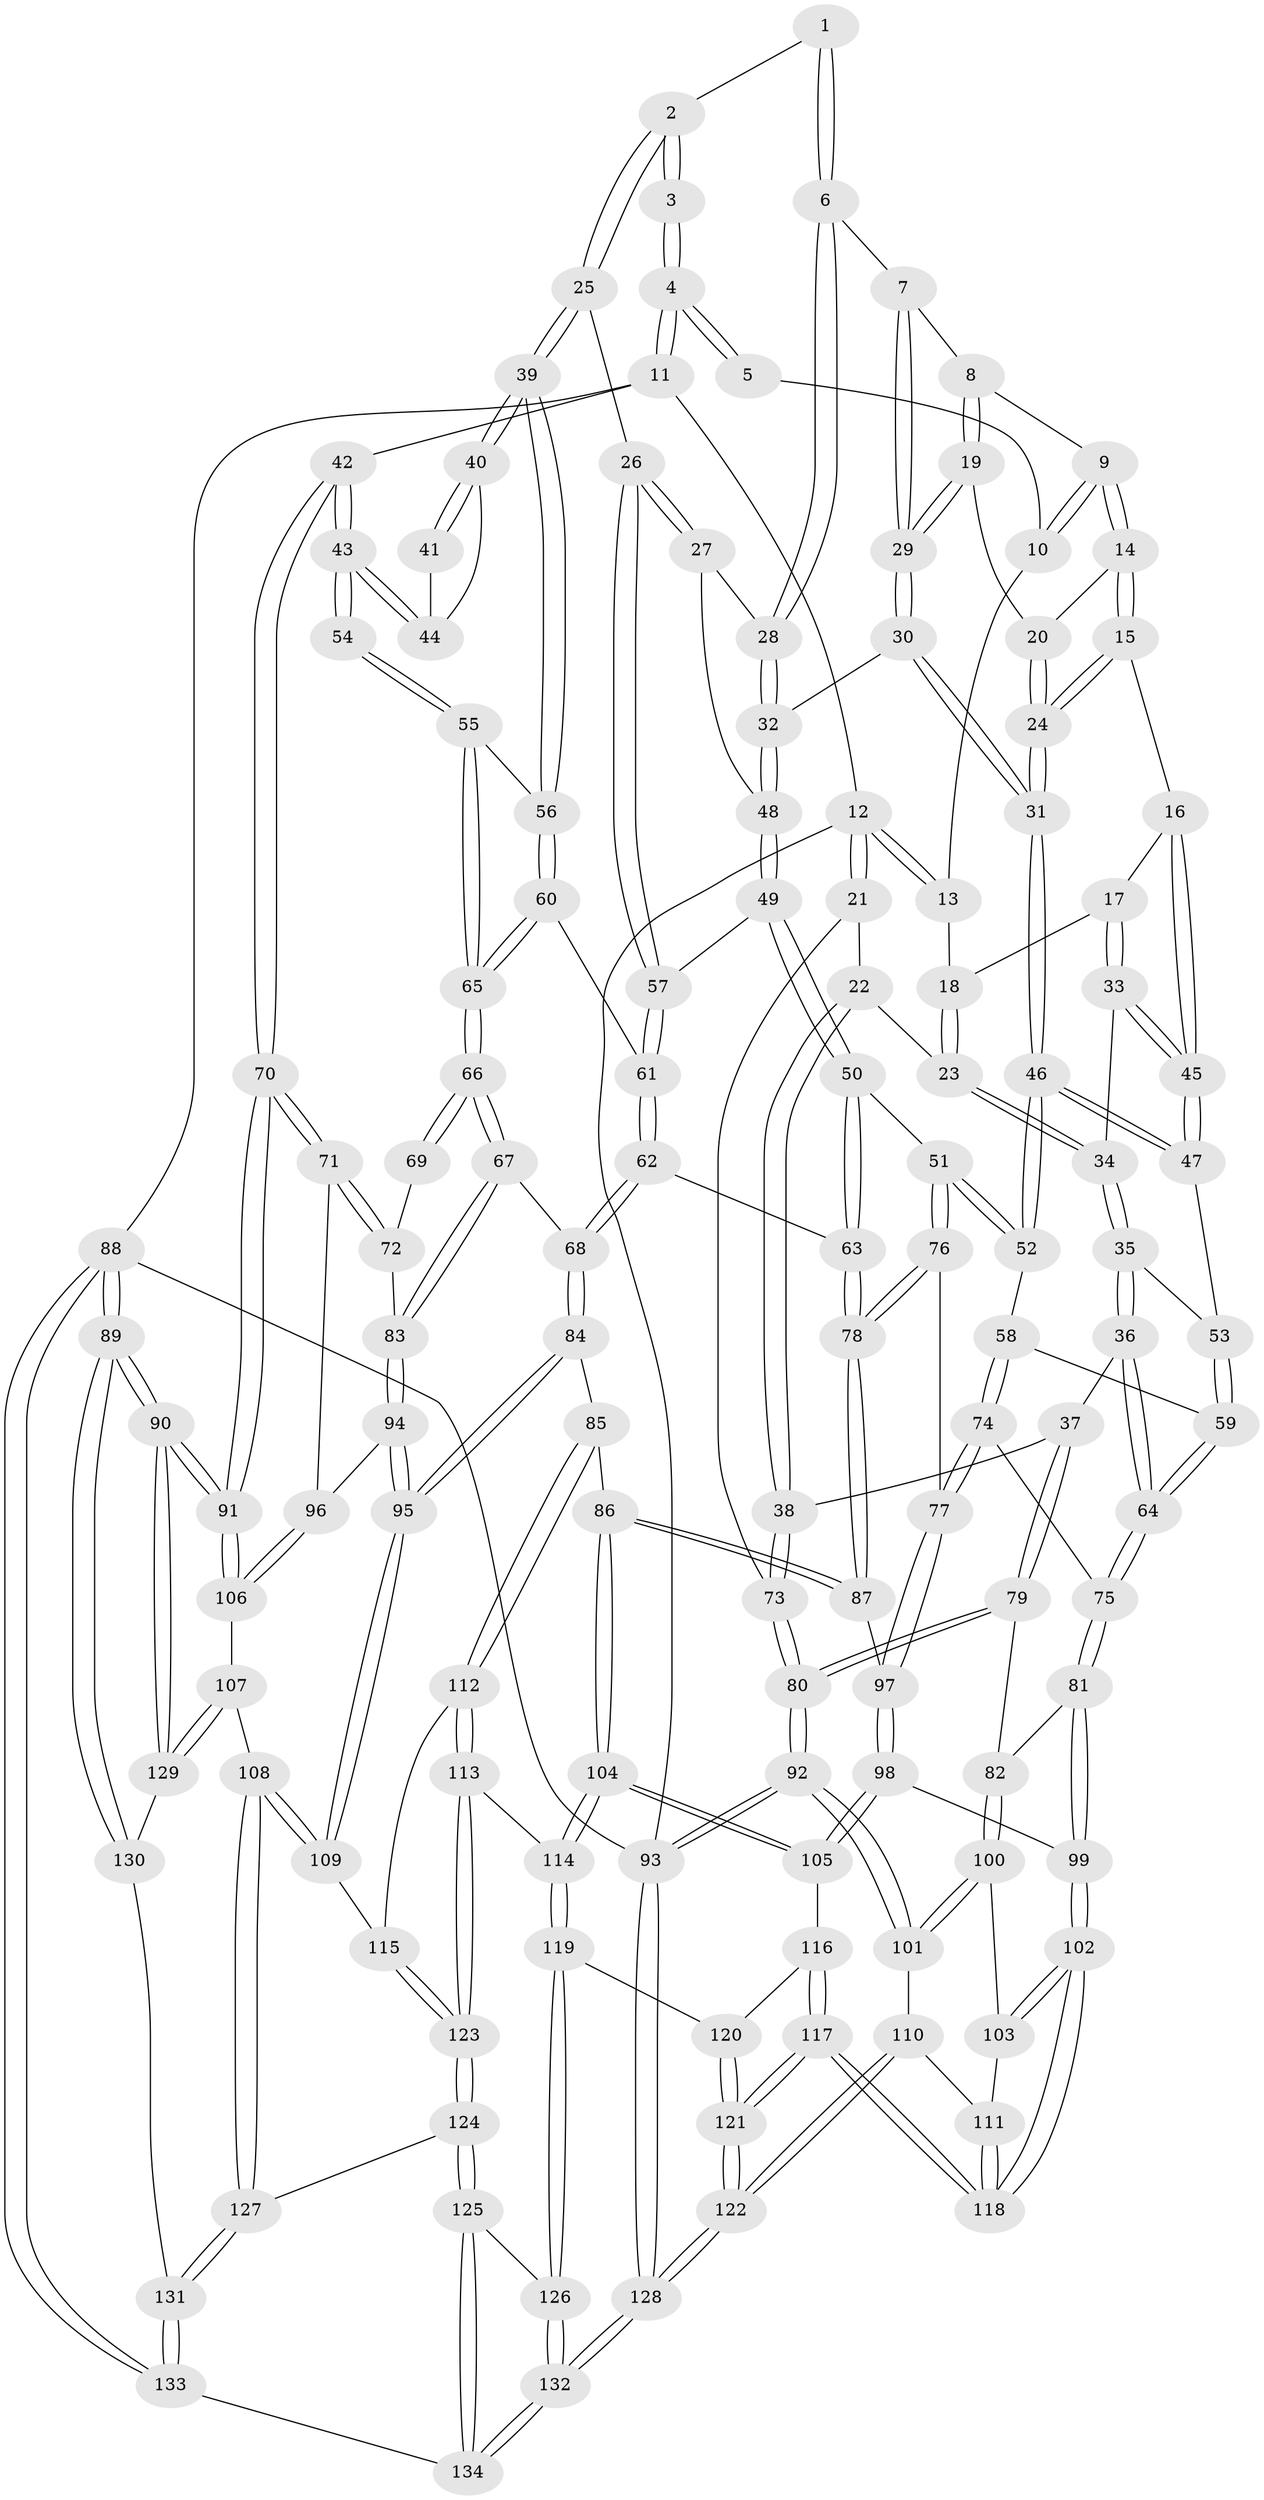 // coarse degree distribution, {2: 0.1595744680851064, 3: 0.6595744680851063, 5: 0.10638297872340426, 4: 0.06382978723404255, 6: 0.010638297872340425}
// Generated by graph-tools (version 1.1) at 2025/54/03/04/25 22:54:23]
// undirected, 134 vertices, 332 edges
graph export_dot {
  node [color=gray90,style=filled];
  1 [pos="+0.6735860719407465+0"];
  2 [pos="+0.7530591940021243+0.08073505584342733"];
  3 [pos="+1+0"];
  4 [pos="+1+0"];
  5 [pos="+0.6711358082976973+0"];
  6 [pos="+0.6003088435769323+0.09153248652194382"];
  7 [pos="+0.5585415496603082+0.082818618328136"];
  8 [pos="+0.47123504455849874+0"];
  9 [pos="+0.4520478082375968+0"];
  10 [pos="+0.3932474115035947+0"];
  11 [pos="+1+0"];
  12 [pos="+0+0"];
  13 [pos="+0.2176844518779899+0"];
  14 [pos="+0.4136071462824903+0.09379454361114568"];
  15 [pos="+0.36074870140356885+0.14638504909072433"];
  16 [pos="+0.3437743544736026+0.14501466109682137"];
  17 [pos="+0.24513805223666263+0.06168183349166461"];
  18 [pos="+0.21666328336923127+0"];
  19 [pos="+0.4790455169429863+0.13635407419435025"];
  20 [pos="+0.46148499149885747+0.12671551854455126"];
  21 [pos="+0+0"];
  22 [pos="+0.06458293772203695+0.12387961461837035"];
  23 [pos="+0.0732206274917965+0.12279754166634442"];
  24 [pos="+0.3943454860495578+0.18091713146002347"];
  25 [pos="+0.7644905930880216+0.1919595652478049"];
  26 [pos="+0.7473168354586428+0.19421091091412815"];
  27 [pos="+0.6474339188774338+0.14577571959012275"];
  28 [pos="+0.6252034662282063+0.1280174294759891"];
  29 [pos="+0.49309617425992297+0.14990857005812377"];
  30 [pos="+0.4904637497647095+0.17837014767056153"];
  31 [pos="+0.41478860317071714+0.2039077674579119"];
  32 [pos="+0.5183465304452675+0.20368679779291912"];
  33 [pos="+0.18659812445491894+0.1571917414178361"];
  34 [pos="+0.1648254395594242+0.17733232510951855"];
  35 [pos="+0.14508810177184317+0.27482957949772635"];
  36 [pos="+0.0895429759319578+0.33587766430301824"];
  37 [pos="+0.08870129774444567+0.3358825552376247"];
  38 [pos="+0+0.31403291542069145"];
  39 [pos="+0.7759917397946536+0.19607521078347723"];
  40 [pos="+0.8012554321008207+0.18321000841780044"];
  41 [pos="+0.9361431519338841+0.04703114994719271"];
  42 [pos="+1+0.29562376021656434"];
  43 [pos="+1+0.2928510144918753"];
  44 [pos="+0.9780690940307954+0.21293423538463718"];
  45 [pos="+0.30034227509153477+0.22477984923284142"];
  46 [pos="+0.40616804061854805+0.31729183528013605"];
  47 [pos="+0.2994265778964312+0.25199404984891605"];
  48 [pos="+0.539491950298137+0.2602911987123903"];
  49 [pos="+0.5417062863413846+0.28800106545740006"];
  50 [pos="+0.4890441066008136+0.35813858154926687"];
  51 [pos="+0.4853979684789286+0.35826766893317713"];
  52 [pos="+0.4103160029796084+0.3263416402474422"];
  53 [pos="+0.24966071487630273+0.2804375085315169"];
  54 [pos="+1+0.30412720020387723"];
  55 [pos="+1+0.30546891660086"];
  56 [pos="+0.7877265997450179+0.22233726087031958"];
  57 [pos="+0.6647420013730464+0.27567857115717276"];
  58 [pos="+0.3243254460095989+0.3872208545011887"];
  59 [pos="+0.2842904632658397+0.3568813109879496"];
  60 [pos="+0.8207587856842063+0.3361012615978563"];
  61 [pos="+0.6648607547802937+0.3578740565365186"];
  62 [pos="+0.6462442465141507+0.4478641310723615"];
  63 [pos="+0.5198568302028804+0.38645048918662755"];
  64 [pos="+0.12382536282034733+0.37484246154754614"];
  65 [pos="+0.8263109411311018+0.34962687801420983"];
  66 [pos="+0.81820711682064+0.4598862640790035"];
  67 [pos="+0.8143333872745799+0.4710797636634085"];
  68 [pos="+0.6676045127625577+0.47781269921622627"];
  69 [pos="+0.9583756184410116+0.4044402839227069"];
  70 [pos="+1+0.5250063680360884"];
  71 [pos="+1+0.5310384274559445"];
  72 [pos="+0.9890418381419095+0.48712623464449756"];
  73 [pos="+0+0.31728005302326134"];
  74 [pos="+0.2834572792300547+0.4985069399845353"];
  75 [pos="+0.20114718801334325+0.5043655718796829"];
  76 [pos="+0.4395745435922451+0.44799284659895056"];
  77 [pos="+0.338860289974551+0.5361666737026358"];
  78 [pos="+0.5034092253853727+0.5699275387316404"];
  79 [pos="+0.027832454801635858+0.5359644810906774"];
  80 [pos="+0+0.63225709754625"];
  81 [pos="+0.1699412705351422+0.5493313442176843"];
  82 [pos="+0.16732432108271095+0.55050355980014"];
  83 [pos="+0.8234444188563568+0.4853087177639878"];
  84 [pos="+0.6379449541789749+0.5339118563690223"];
  85 [pos="+0.5372525043876649+0.604748056931359"];
  86 [pos="+0.5315626306360934+0.6042804145273416"];
  87 [pos="+0.5061192997109483+0.5892319099879202"];
  88 [pos="+1+1"];
  89 [pos="+1+1"];
  90 [pos="+1+0.9119496728275033"];
  91 [pos="+1+0.8288523662835166"];
  92 [pos="+0+0.6448615734816315"];
  93 [pos="+0+1"];
  94 [pos="+0.825726461200029+0.49404986758899533"];
  95 [pos="+0.745139192205659+0.7047497636596946"];
  96 [pos="+0.9185033851646769+0.6085393665698808"];
  97 [pos="+0.36688202667044206+0.5805929544632055"];
  98 [pos="+0.34735586942891256+0.6474005184425673"];
  99 [pos="+0.226795833007282+0.6865187442807117"];
  100 [pos="+0.1170507966006761+0.6161127006024787"];
  101 [pos="+0+0.6640076790956314"];
  102 [pos="+0.19738890135137196+0.7588569930179132"];
  103 [pos="+0.11169164563870393+0.6711566998899863"];
  104 [pos="+0.4460540556386182+0.748102279767994"];
  105 [pos="+0.3729923857949749+0.7139217652439018"];
  106 [pos="+0.904730069135826+0.7439889879945742"];
  107 [pos="+0.8659500596544816+0.7634530659995988"];
  108 [pos="+0.7814007287221546+0.7675191091143444"];
  109 [pos="+0.7471987429507205+0.7369970267712899"];
  110 [pos="+0.0004808537991826721+0.7274250046166965"];
  111 [pos="+0.0053629244755772475+0.7267406575560947"];
  112 [pos="+0.5933657051986576+0.6939543031074797"];
  113 [pos="+0.5266625840838214+0.7959816288534163"];
  114 [pos="+0.4565382904181679+0.7693348967218756"];
  115 [pos="+0.7081549403095936+0.7373825462229756"];
  116 [pos="+0.36236958267699027+0.7263131423209422"];
  117 [pos="+0.1986385499910256+0.769621969568318"];
  118 [pos="+0.19713802236909306+0.7640457866239276"];
  119 [pos="+0.4049080693321754+0.8525058999496893"];
  120 [pos="+0.3275834806635937+0.8145483984422405"];
  121 [pos="+0.20379129590349995+0.8522837363289517"];
  122 [pos="+0.15709248711904683+0.9795090236179996"];
  123 [pos="+0.5615305469165911+0.8509467774164089"];
  124 [pos="+0.5645533640437783+0.8878732211968171"];
  125 [pos="+0.5329640425092026+0.9344413089434934"];
  126 [pos="+0.4064876317387518+0.8638579258754479"];
  127 [pos="+0.7346201320321364+0.9089979098845942"];
  128 [pos="+0.12678569859719863+1"];
  129 [pos="+0.9120702297473537+0.9241403286814633"];
  130 [pos="+0.8869413789155273+0.9608116051738884"];
  131 [pos="+0.7829907543375255+1"];
  132 [pos="+0.16737928423189632+1"];
  133 [pos="+0.7670288908134908+1"];
  134 [pos="+0.4944362199435136+1"];
  1 -- 2;
  1 -- 6;
  1 -- 6;
  2 -- 3;
  2 -- 3;
  2 -- 25;
  2 -- 25;
  3 -- 4;
  3 -- 4;
  4 -- 5;
  4 -- 5;
  4 -- 11;
  4 -- 11;
  5 -- 10;
  6 -- 7;
  6 -- 28;
  6 -- 28;
  7 -- 8;
  7 -- 29;
  7 -- 29;
  8 -- 9;
  8 -- 19;
  8 -- 19;
  9 -- 10;
  9 -- 10;
  9 -- 14;
  9 -- 14;
  10 -- 13;
  11 -- 12;
  11 -- 42;
  11 -- 88;
  12 -- 13;
  12 -- 13;
  12 -- 21;
  12 -- 21;
  12 -- 93;
  13 -- 18;
  14 -- 15;
  14 -- 15;
  14 -- 20;
  15 -- 16;
  15 -- 24;
  15 -- 24;
  16 -- 17;
  16 -- 45;
  16 -- 45;
  17 -- 18;
  17 -- 33;
  17 -- 33;
  18 -- 23;
  18 -- 23;
  19 -- 20;
  19 -- 29;
  19 -- 29;
  20 -- 24;
  20 -- 24;
  21 -- 22;
  21 -- 73;
  22 -- 23;
  22 -- 38;
  22 -- 38;
  23 -- 34;
  23 -- 34;
  24 -- 31;
  24 -- 31;
  25 -- 26;
  25 -- 39;
  25 -- 39;
  26 -- 27;
  26 -- 27;
  26 -- 57;
  26 -- 57;
  27 -- 28;
  27 -- 48;
  28 -- 32;
  28 -- 32;
  29 -- 30;
  29 -- 30;
  30 -- 31;
  30 -- 31;
  30 -- 32;
  31 -- 46;
  31 -- 46;
  32 -- 48;
  32 -- 48;
  33 -- 34;
  33 -- 45;
  33 -- 45;
  34 -- 35;
  34 -- 35;
  35 -- 36;
  35 -- 36;
  35 -- 53;
  36 -- 37;
  36 -- 64;
  36 -- 64;
  37 -- 38;
  37 -- 79;
  37 -- 79;
  38 -- 73;
  38 -- 73;
  39 -- 40;
  39 -- 40;
  39 -- 56;
  39 -- 56;
  40 -- 41;
  40 -- 41;
  40 -- 44;
  41 -- 44;
  42 -- 43;
  42 -- 43;
  42 -- 70;
  42 -- 70;
  43 -- 44;
  43 -- 44;
  43 -- 54;
  43 -- 54;
  45 -- 47;
  45 -- 47;
  46 -- 47;
  46 -- 47;
  46 -- 52;
  46 -- 52;
  47 -- 53;
  48 -- 49;
  48 -- 49;
  49 -- 50;
  49 -- 50;
  49 -- 57;
  50 -- 51;
  50 -- 63;
  50 -- 63;
  51 -- 52;
  51 -- 52;
  51 -- 76;
  51 -- 76;
  52 -- 58;
  53 -- 59;
  53 -- 59;
  54 -- 55;
  54 -- 55;
  55 -- 56;
  55 -- 65;
  55 -- 65;
  56 -- 60;
  56 -- 60;
  57 -- 61;
  57 -- 61;
  58 -- 59;
  58 -- 74;
  58 -- 74;
  59 -- 64;
  59 -- 64;
  60 -- 61;
  60 -- 65;
  60 -- 65;
  61 -- 62;
  61 -- 62;
  62 -- 63;
  62 -- 68;
  62 -- 68;
  63 -- 78;
  63 -- 78;
  64 -- 75;
  64 -- 75;
  65 -- 66;
  65 -- 66;
  66 -- 67;
  66 -- 67;
  66 -- 69;
  66 -- 69;
  67 -- 68;
  67 -- 83;
  67 -- 83;
  68 -- 84;
  68 -- 84;
  69 -- 72;
  70 -- 71;
  70 -- 71;
  70 -- 91;
  70 -- 91;
  71 -- 72;
  71 -- 72;
  71 -- 96;
  72 -- 83;
  73 -- 80;
  73 -- 80;
  74 -- 75;
  74 -- 77;
  74 -- 77;
  75 -- 81;
  75 -- 81;
  76 -- 77;
  76 -- 78;
  76 -- 78;
  77 -- 97;
  77 -- 97;
  78 -- 87;
  78 -- 87;
  79 -- 80;
  79 -- 80;
  79 -- 82;
  80 -- 92;
  80 -- 92;
  81 -- 82;
  81 -- 99;
  81 -- 99;
  82 -- 100;
  82 -- 100;
  83 -- 94;
  83 -- 94;
  84 -- 85;
  84 -- 95;
  84 -- 95;
  85 -- 86;
  85 -- 112;
  85 -- 112;
  86 -- 87;
  86 -- 87;
  86 -- 104;
  86 -- 104;
  87 -- 97;
  88 -- 89;
  88 -- 89;
  88 -- 133;
  88 -- 133;
  88 -- 93;
  89 -- 90;
  89 -- 90;
  89 -- 130;
  89 -- 130;
  90 -- 91;
  90 -- 91;
  90 -- 129;
  90 -- 129;
  91 -- 106;
  91 -- 106;
  92 -- 93;
  92 -- 93;
  92 -- 101;
  92 -- 101;
  93 -- 128;
  93 -- 128;
  94 -- 95;
  94 -- 95;
  94 -- 96;
  95 -- 109;
  95 -- 109;
  96 -- 106;
  96 -- 106;
  97 -- 98;
  97 -- 98;
  98 -- 99;
  98 -- 105;
  98 -- 105;
  99 -- 102;
  99 -- 102;
  100 -- 101;
  100 -- 101;
  100 -- 103;
  101 -- 110;
  102 -- 103;
  102 -- 103;
  102 -- 118;
  102 -- 118;
  103 -- 111;
  104 -- 105;
  104 -- 105;
  104 -- 114;
  104 -- 114;
  105 -- 116;
  106 -- 107;
  107 -- 108;
  107 -- 129;
  107 -- 129;
  108 -- 109;
  108 -- 109;
  108 -- 127;
  108 -- 127;
  109 -- 115;
  110 -- 111;
  110 -- 122;
  110 -- 122;
  111 -- 118;
  111 -- 118;
  112 -- 113;
  112 -- 113;
  112 -- 115;
  113 -- 114;
  113 -- 123;
  113 -- 123;
  114 -- 119;
  114 -- 119;
  115 -- 123;
  115 -- 123;
  116 -- 117;
  116 -- 117;
  116 -- 120;
  117 -- 118;
  117 -- 118;
  117 -- 121;
  117 -- 121;
  119 -- 120;
  119 -- 126;
  119 -- 126;
  120 -- 121;
  120 -- 121;
  121 -- 122;
  121 -- 122;
  122 -- 128;
  122 -- 128;
  123 -- 124;
  123 -- 124;
  124 -- 125;
  124 -- 125;
  124 -- 127;
  125 -- 126;
  125 -- 134;
  125 -- 134;
  126 -- 132;
  126 -- 132;
  127 -- 131;
  127 -- 131;
  128 -- 132;
  128 -- 132;
  129 -- 130;
  130 -- 131;
  131 -- 133;
  131 -- 133;
  132 -- 134;
  132 -- 134;
  133 -- 134;
}
